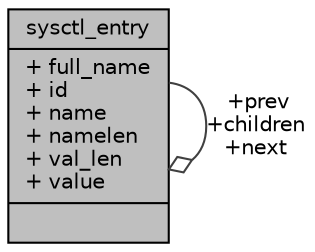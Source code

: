 digraph "sysctl_entry"
{
 // LATEX_PDF_SIZE
  edge [fontname="Helvetica",fontsize="10",labelfontname="Helvetica",labelfontsize="10"];
  node [fontname="Helvetica",fontsize="10",shape=record];
  Node1 [label="{sysctl_entry\n|+ full_name\l+ id\l+ name\l+ namelen\l+ val_len\l+ value\l|}",height=0.2,width=0.4,color="black", fillcolor="grey75", style="filled", fontcolor="black",tooltip=" "];
  Node1 -> Node1 [color="grey25",fontsize="10",style="solid",label=" +prev\n+children\n+next" ,arrowhead="odiamond",fontname="Helvetica"];
}

